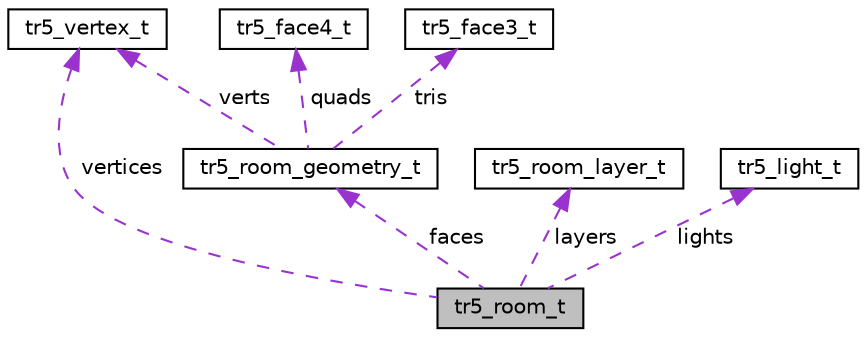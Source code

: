 digraph "tr5_room_t"
{
 // INTERACTIVE_SVG=YES
  edge [fontname="Helvetica",fontsize="10",labelfontname="Helvetica",labelfontsize="10"];
  node [fontname="Helvetica",fontsize="10",shape=record];
  Node1 [label="tr5_room_t",height=0.2,width=0.4,color="black", fillcolor="grey75", style="filled" fontcolor="black"];
  Node2 -> Node1 [dir="back",color="darkorchid3",fontsize="10",style="dashed",label=" vertices" ,fontname="Helvetica"];
  Node2 [label="tr5_vertex_t",height=0.2,width=0.4,color="black", fillcolor="white", style="filled",URL="$_tomb_raider_8h.html#structtr5__vertex__t"];
  Node3 -> Node1 [dir="back",color="darkorchid3",fontsize="10",style="dashed",label=" layers" ,fontname="Helvetica"];
  Node3 [label="tr5_room_layer_t",height=0.2,width=0.4,color="black", fillcolor="white", style="filled",URL="$_tomb_raider_8h.html#structtr5__room__layer__t"];
  Node4 -> Node1 [dir="back",color="darkorchid3",fontsize="10",style="dashed",label=" faces" ,fontname="Helvetica"];
  Node4 [label="tr5_room_geometry_t",height=0.2,width=0.4,color="black", fillcolor="white", style="filled",URL="$_tomb_raider_8h.html#structtr5__room__geometry__t"];
  Node5 -> Node4 [dir="back",color="darkorchid3",fontsize="10",style="dashed",label=" quads" ,fontname="Helvetica"];
  Node5 [label="tr5_face4_t",height=0.2,width=0.4,color="black", fillcolor="white", style="filled",URL="$_tomb_raider_8h.html#structtr5__face4__t"];
  Node2 -> Node4 [dir="back",color="darkorchid3",fontsize="10",style="dashed",label=" verts" ,fontname="Helvetica"];
  Node6 -> Node4 [dir="back",color="darkorchid3",fontsize="10",style="dashed",label=" tris" ,fontname="Helvetica"];
  Node6 [label="tr5_face3_t",height=0.2,width=0.4,color="black", fillcolor="white", style="filled",URL="$_tomb_raider_8h.html#structtr5__face3__t"];
  Node7 -> Node1 [dir="back",color="darkorchid3",fontsize="10",style="dashed",label=" lights" ,fontname="Helvetica"];
  Node7 [label="tr5_light_t",height=0.2,width=0.4,color="black", fillcolor="white", style="filled",URL="$_tomb_raider_8h.html#structtr5__light__t"];
}

